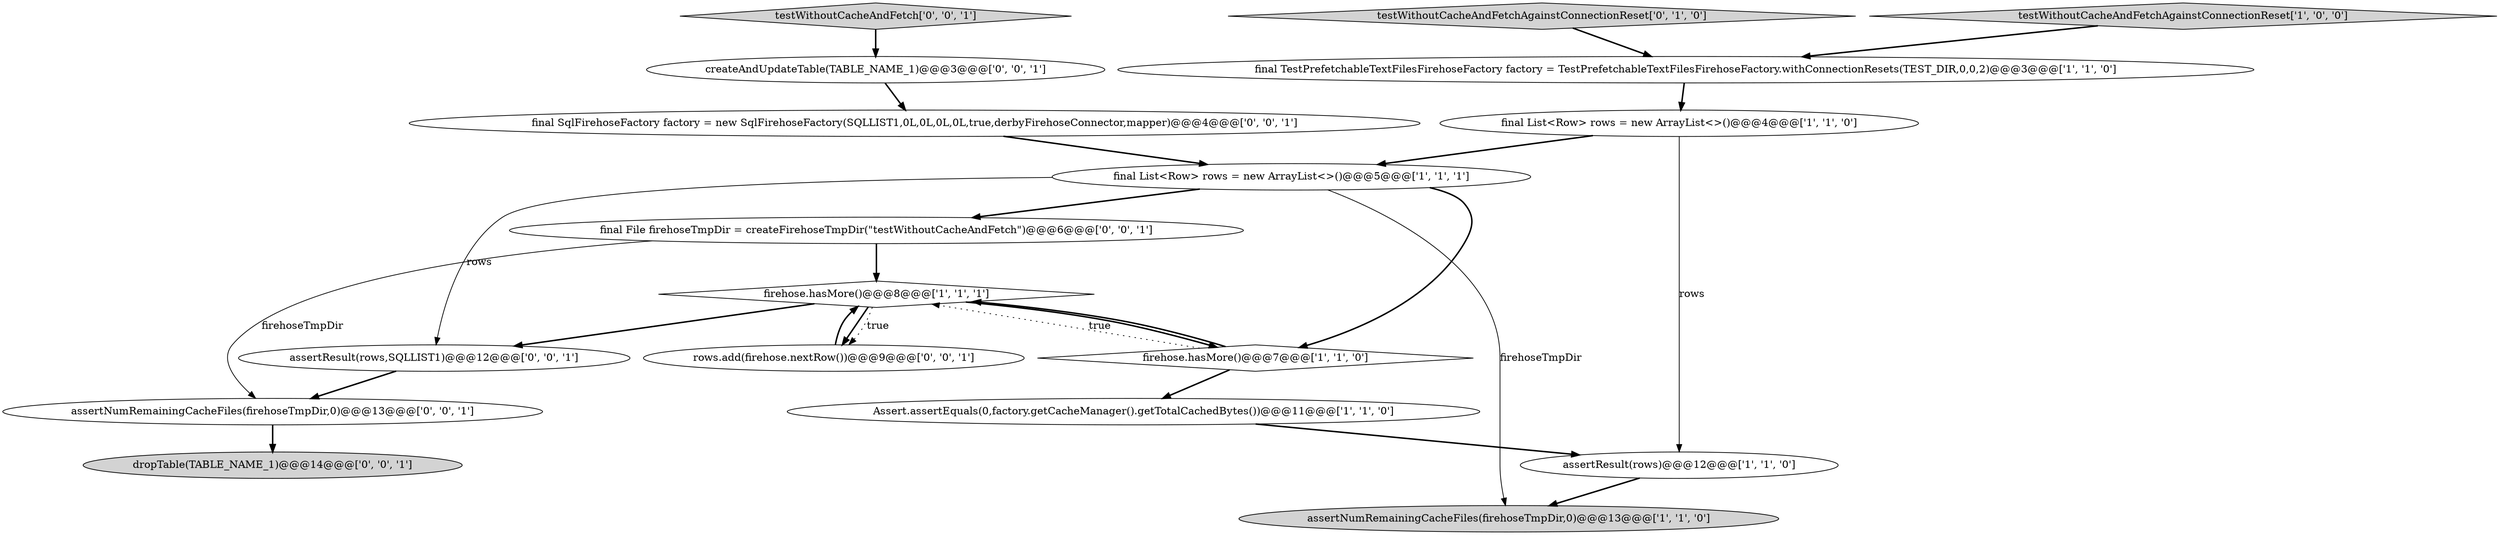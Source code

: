 digraph {
5 [style = filled, label = "Assert.assertEquals(0,factory.getCacheManager().getTotalCachedBytes())@@@11@@@['1', '1', '0']", fillcolor = white, shape = ellipse image = "AAA0AAABBB1BBB"];
17 [style = filled, label = "final SqlFirehoseFactory factory = new SqlFirehoseFactory(SQLLIST1,0L,0L,0L,0L,true,derbyFirehoseConnector,mapper)@@@4@@@['0', '0', '1']", fillcolor = white, shape = ellipse image = "AAA0AAABBB3BBB"];
0 [style = filled, label = "assertNumRemainingCacheFiles(firehoseTmpDir,0)@@@13@@@['1', '1', '0']", fillcolor = lightgray, shape = ellipse image = "AAA0AAABBB1BBB"];
8 [style = filled, label = "final List<Row> rows = new ArrayList<>()@@@5@@@['1', '1', '1']", fillcolor = white, shape = ellipse image = "AAA0AAABBB1BBB"];
12 [style = filled, label = "dropTable(TABLE_NAME_1)@@@14@@@['0', '0', '1']", fillcolor = lightgray, shape = ellipse image = "AAA0AAABBB3BBB"];
9 [style = filled, label = "testWithoutCacheAndFetchAgainstConnectionReset['0', '1', '0']", fillcolor = lightgray, shape = diamond image = "AAA0AAABBB2BBB"];
7 [style = filled, label = "testWithoutCacheAndFetchAgainstConnectionReset['1', '0', '0']", fillcolor = lightgray, shape = diamond image = "AAA0AAABBB1BBB"];
14 [style = filled, label = "final File firehoseTmpDir = createFirehoseTmpDir(\"testWithoutCacheAndFetch\")@@@6@@@['0', '0', '1']", fillcolor = white, shape = ellipse image = "AAA0AAABBB3BBB"];
3 [style = filled, label = "final TestPrefetchableTextFilesFirehoseFactory factory = TestPrefetchableTextFilesFirehoseFactory.withConnectionResets(TEST_DIR,0,0,2)@@@3@@@['1', '1', '0']", fillcolor = white, shape = ellipse image = "AAA0AAABBB1BBB"];
4 [style = filled, label = "final List<Row> rows = new ArrayList<>()@@@4@@@['1', '1', '0']", fillcolor = white, shape = ellipse image = "AAA0AAABBB1BBB"];
6 [style = filled, label = "firehose.hasMore()@@@8@@@['1', '1', '1']", fillcolor = white, shape = diamond image = "AAA0AAABBB1BBB"];
2 [style = filled, label = "firehose.hasMore()@@@7@@@['1', '1', '0']", fillcolor = white, shape = diamond image = "AAA0AAABBB1BBB"];
11 [style = filled, label = "assertResult(rows,SQLLIST1)@@@12@@@['0', '0', '1']", fillcolor = white, shape = ellipse image = "AAA0AAABBB3BBB"];
15 [style = filled, label = "assertNumRemainingCacheFiles(firehoseTmpDir,0)@@@13@@@['0', '0', '1']", fillcolor = white, shape = ellipse image = "AAA0AAABBB3BBB"];
1 [style = filled, label = "assertResult(rows)@@@12@@@['1', '1', '0']", fillcolor = white, shape = ellipse image = "AAA0AAABBB1BBB"];
10 [style = filled, label = "rows.add(firehose.nextRow())@@@9@@@['0', '0', '1']", fillcolor = white, shape = ellipse image = "AAA0AAABBB3BBB"];
13 [style = filled, label = "testWithoutCacheAndFetch['0', '0', '1']", fillcolor = lightgray, shape = diamond image = "AAA0AAABBB3BBB"];
16 [style = filled, label = "createAndUpdateTable(TABLE_NAME_1)@@@3@@@['0', '0', '1']", fillcolor = white, shape = ellipse image = "AAA0AAABBB3BBB"];
8->14 [style = bold, label=""];
8->11 [style = solid, label="rows"];
4->1 [style = solid, label="rows"];
10->6 [style = bold, label=""];
15->12 [style = bold, label=""];
2->5 [style = bold, label=""];
5->1 [style = bold, label=""];
6->11 [style = bold, label=""];
9->3 [style = bold, label=""];
2->6 [style = dotted, label="true"];
4->8 [style = bold, label=""];
11->15 [style = bold, label=""];
6->2 [style = bold, label=""];
6->10 [style = bold, label=""];
7->3 [style = bold, label=""];
8->0 [style = solid, label="firehoseTmpDir"];
8->2 [style = bold, label=""];
6->10 [style = dotted, label="true"];
13->16 [style = bold, label=""];
14->6 [style = bold, label=""];
17->8 [style = bold, label=""];
2->6 [style = bold, label=""];
14->15 [style = solid, label="firehoseTmpDir"];
16->17 [style = bold, label=""];
3->4 [style = bold, label=""];
1->0 [style = bold, label=""];
}
